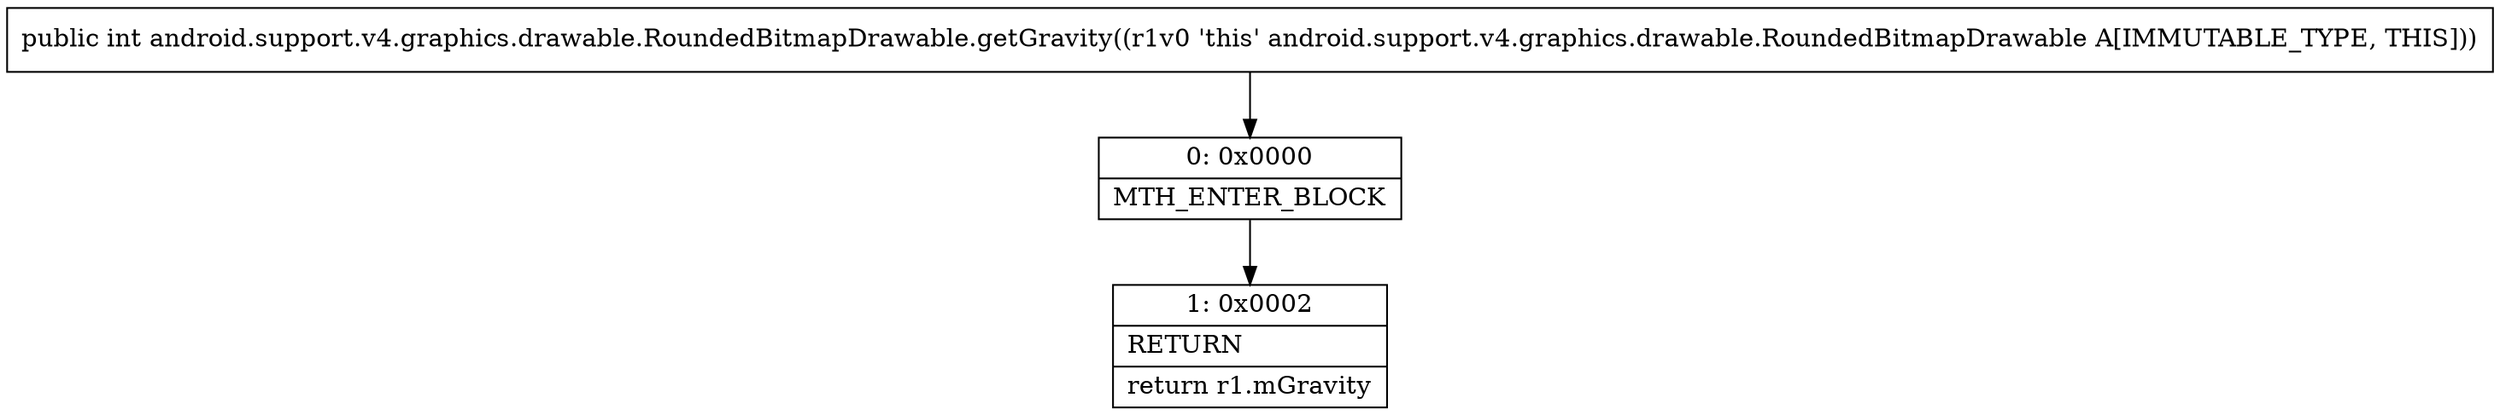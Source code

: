 digraph "CFG forandroid.support.v4.graphics.drawable.RoundedBitmapDrawable.getGravity()I" {
Node_0 [shape=record,label="{0\:\ 0x0000|MTH_ENTER_BLOCK\l}"];
Node_1 [shape=record,label="{1\:\ 0x0002|RETURN\l|return r1.mGravity\l}"];
MethodNode[shape=record,label="{public int android.support.v4.graphics.drawable.RoundedBitmapDrawable.getGravity((r1v0 'this' android.support.v4.graphics.drawable.RoundedBitmapDrawable A[IMMUTABLE_TYPE, THIS])) }"];
MethodNode -> Node_0;
Node_0 -> Node_1;
}

